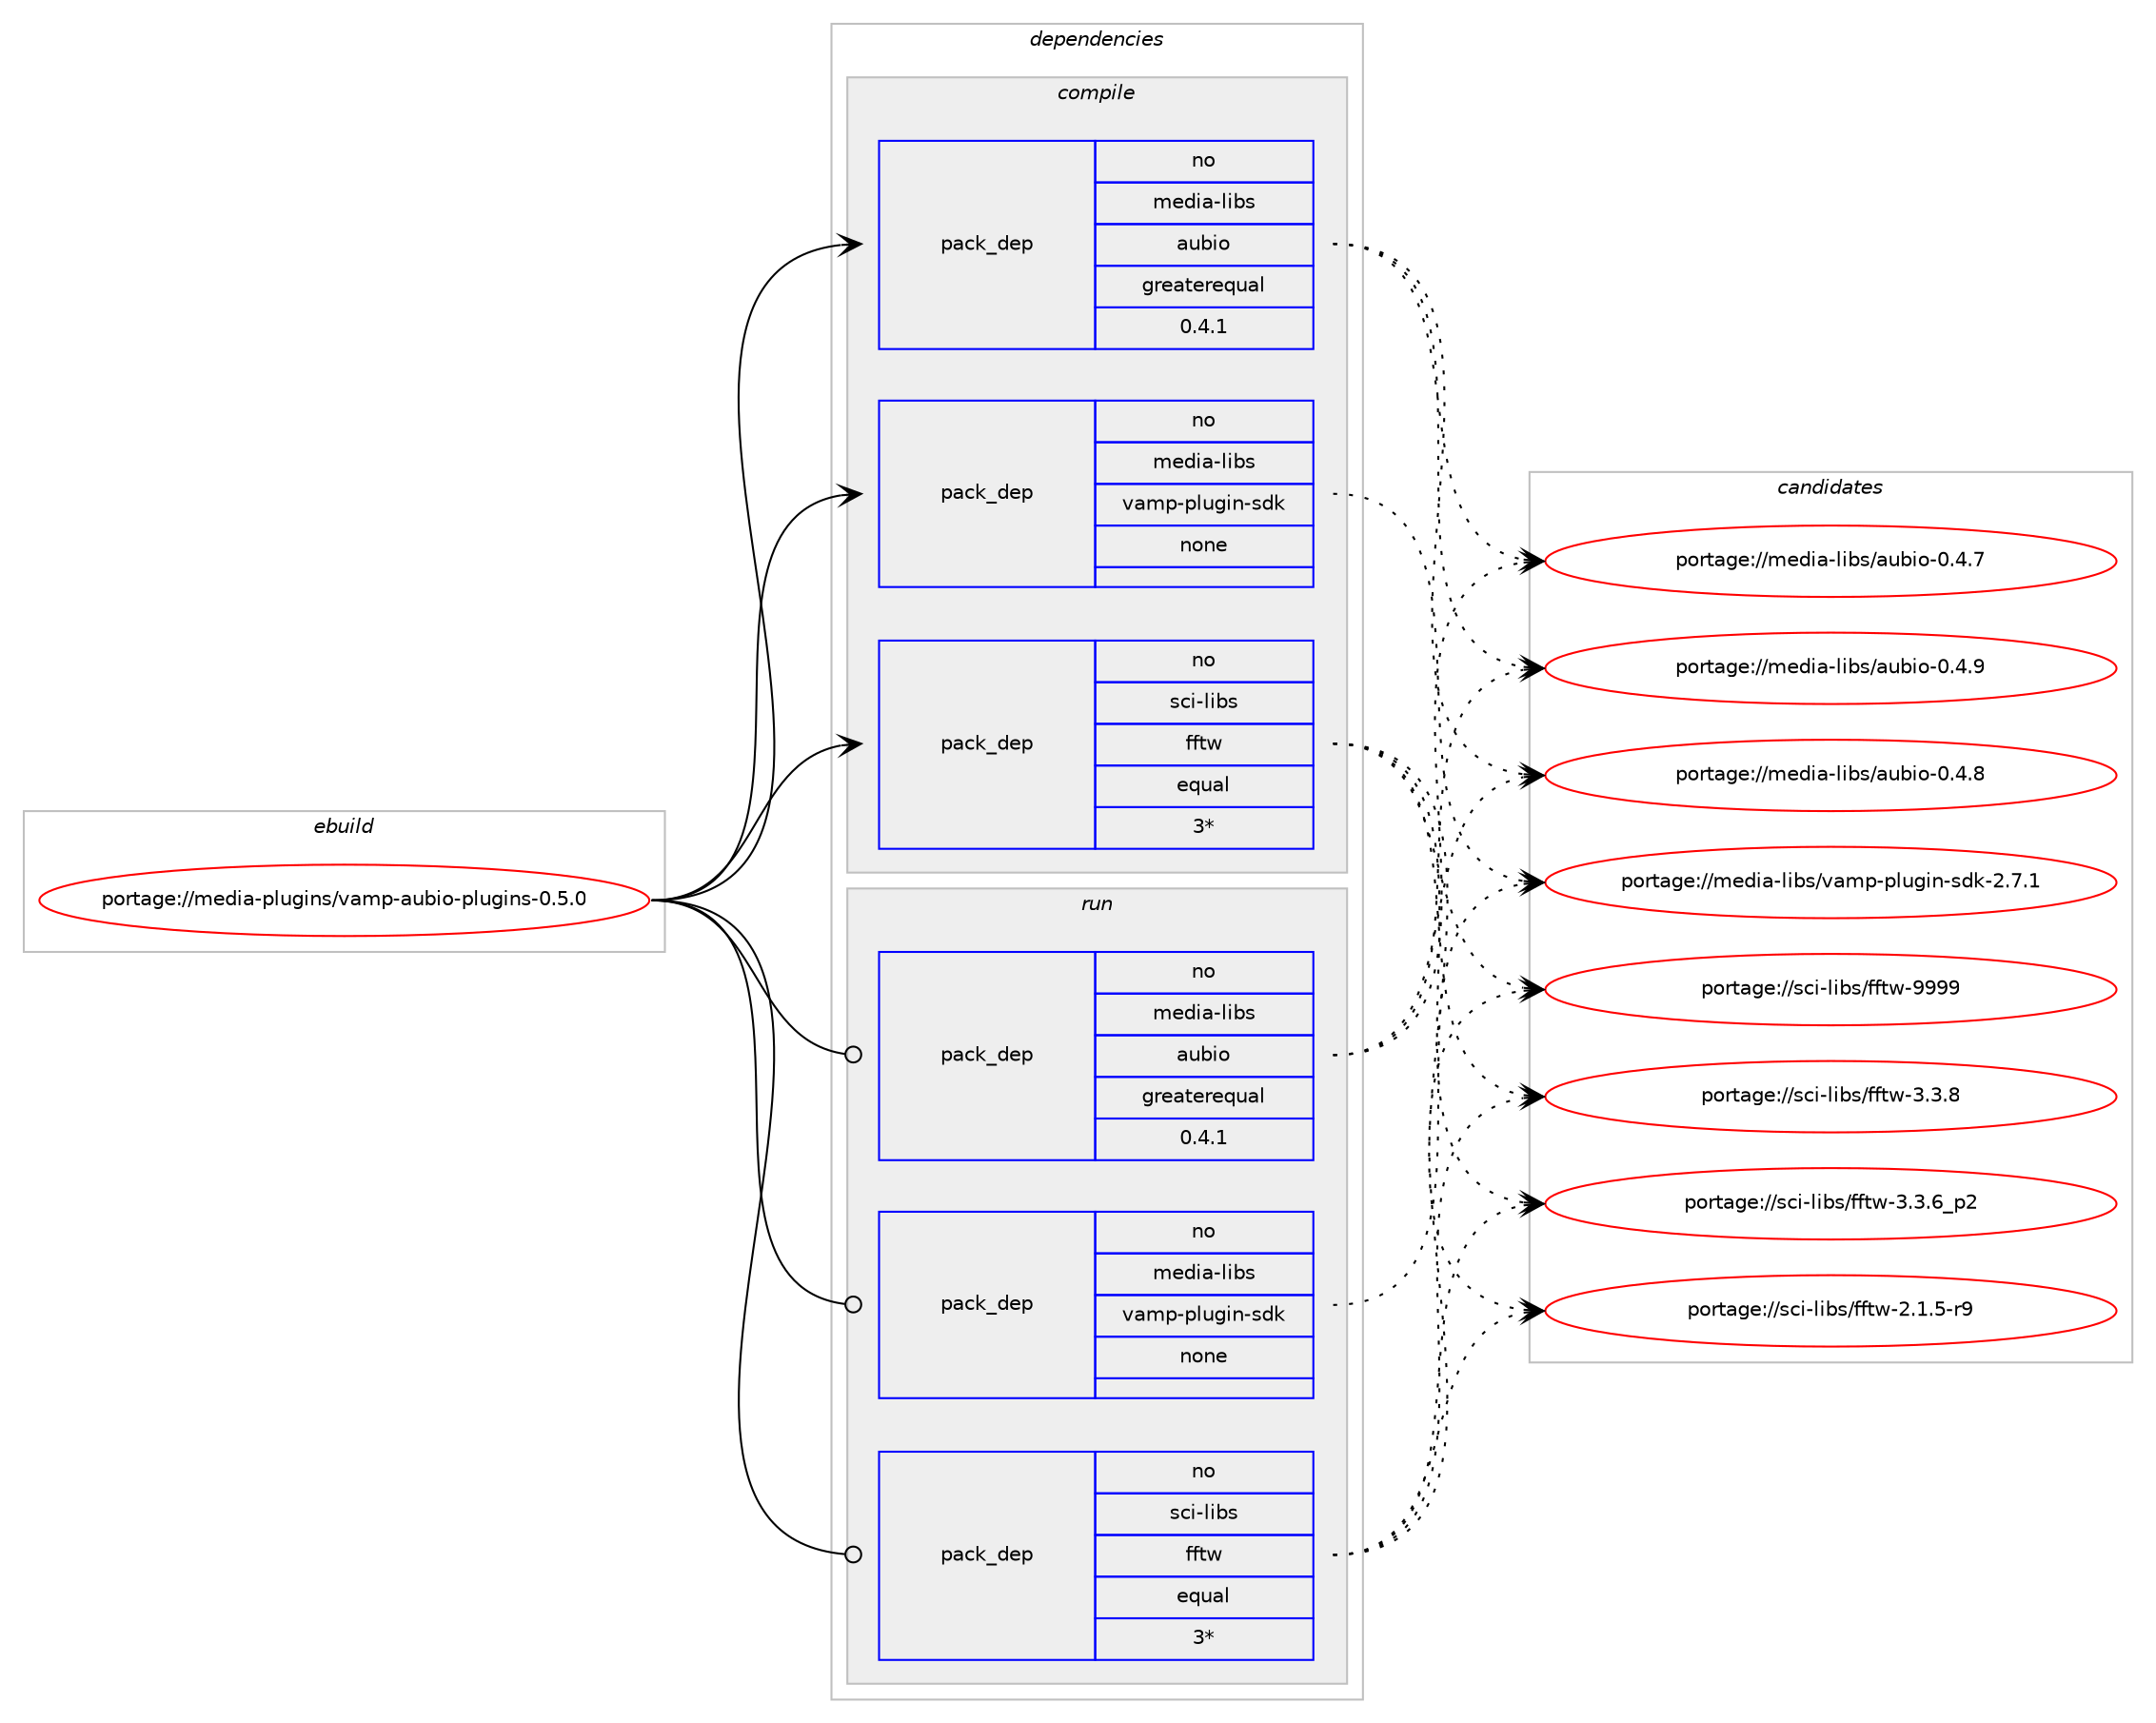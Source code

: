 digraph prolog {

# *************
# Graph options
# *************

newrank=true;
concentrate=true;
compound=true;
graph [rankdir=LR,fontname=Helvetica,fontsize=10,ranksep=1.5];#, ranksep=2.5, nodesep=0.2];
edge  [arrowhead=vee];
node  [fontname=Helvetica,fontsize=10];

# **********
# The ebuild
# **********

subgraph cluster_leftcol {
color=gray;
label=<<i>ebuild</i>>;
id [label="portage://media-plugins/vamp-aubio-plugins-0.5.0", color=red, width=4, href="../media-plugins/vamp-aubio-plugins-0.5.0.svg"];
}

# ****************
# The dependencies
# ****************

subgraph cluster_midcol {
color=gray;
label=<<i>dependencies</i>>;
subgraph cluster_compile {
fillcolor="#eeeeee";
style=filled;
label=<<i>compile</i>>;
subgraph pack151316 {
dependency199474 [label=<<TABLE BORDER="0" CELLBORDER="1" CELLSPACING="0" CELLPADDING="4" WIDTH="220"><TR><TD ROWSPAN="6" CELLPADDING="30">pack_dep</TD></TR><TR><TD WIDTH="110">no</TD></TR><TR><TD>media-libs</TD></TR><TR><TD>aubio</TD></TR><TR><TD>greaterequal</TD></TR><TR><TD>0.4.1</TD></TR></TABLE>>, shape=none, color=blue];
}
id:e -> dependency199474:w [weight=20,style="solid",arrowhead="vee"];
subgraph pack151317 {
dependency199475 [label=<<TABLE BORDER="0" CELLBORDER="1" CELLSPACING="0" CELLPADDING="4" WIDTH="220"><TR><TD ROWSPAN="6" CELLPADDING="30">pack_dep</TD></TR><TR><TD WIDTH="110">no</TD></TR><TR><TD>media-libs</TD></TR><TR><TD>vamp-plugin-sdk</TD></TR><TR><TD>none</TD></TR><TR><TD></TD></TR></TABLE>>, shape=none, color=blue];
}
id:e -> dependency199475:w [weight=20,style="solid",arrowhead="vee"];
subgraph pack151318 {
dependency199476 [label=<<TABLE BORDER="0" CELLBORDER="1" CELLSPACING="0" CELLPADDING="4" WIDTH="220"><TR><TD ROWSPAN="6" CELLPADDING="30">pack_dep</TD></TR><TR><TD WIDTH="110">no</TD></TR><TR><TD>sci-libs</TD></TR><TR><TD>fftw</TD></TR><TR><TD>equal</TD></TR><TR><TD>3*</TD></TR></TABLE>>, shape=none, color=blue];
}
id:e -> dependency199476:w [weight=20,style="solid",arrowhead="vee"];
}
subgraph cluster_compileandrun {
fillcolor="#eeeeee";
style=filled;
label=<<i>compile and run</i>>;
}
subgraph cluster_run {
fillcolor="#eeeeee";
style=filled;
label=<<i>run</i>>;
subgraph pack151319 {
dependency199477 [label=<<TABLE BORDER="0" CELLBORDER="1" CELLSPACING="0" CELLPADDING="4" WIDTH="220"><TR><TD ROWSPAN="6" CELLPADDING="30">pack_dep</TD></TR><TR><TD WIDTH="110">no</TD></TR><TR><TD>media-libs</TD></TR><TR><TD>aubio</TD></TR><TR><TD>greaterequal</TD></TR><TR><TD>0.4.1</TD></TR></TABLE>>, shape=none, color=blue];
}
id:e -> dependency199477:w [weight=20,style="solid",arrowhead="odot"];
subgraph pack151320 {
dependency199478 [label=<<TABLE BORDER="0" CELLBORDER="1" CELLSPACING="0" CELLPADDING="4" WIDTH="220"><TR><TD ROWSPAN="6" CELLPADDING="30">pack_dep</TD></TR><TR><TD WIDTH="110">no</TD></TR><TR><TD>media-libs</TD></TR><TR><TD>vamp-plugin-sdk</TD></TR><TR><TD>none</TD></TR><TR><TD></TD></TR></TABLE>>, shape=none, color=blue];
}
id:e -> dependency199478:w [weight=20,style="solid",arrowhead="odot"];
subgraph pack151321 {
dependency199479 [label=<<TABLE BORDER="0" CELLBORDER="1" CELLSPACING="0" CELLPADDING="4" WIDTH="220"><TR><TD ROWSPAN="6" CELLPADDING="30">pack_dep</TD></TR><TR><TD WIDTH="110">no</TD></TR><TR><TD>sci-libs</TD></TR><TR><TD>fftw</TD></TR><TR><TD>equal</TD></TR><TR><TD>3*</TD></TR></TABLE>>, shape=none, color=blue];
}
id:e -> dependency199479:w [weight=20,style="solid",arrowhead="odot"];
}
}

# **************
# The candidates
# **************

subgraph cluster_choices {
rank=same;
color=gray;
label=<<i>candidates</i>>;

subgraph choice151316 {
color=black;
nodesep=1;
choice109101100105974510810598115479711798105111454846524657 [label="portage://media-libs/aubio-0.4.9", color=red, width=4,href="../media-libs/aubio-0.4.9.svg"];
choice109101100105974510810598115479711798105111454846524656 [label="portage://media-libs/aubio-0.4.8", color=red, width=4,href="../media-libs/aubio-0.4.8.svg"];
choice109101100105974510810598115479711798105111454846524655 [label="portage://media-libs/aubio-0.4.7", color=red, width=4,href="../media-libs/aubio-0.4.7.svg"];
dependency199474:e -> choice109101100105974510810598115479711798105111454846524657:w [style=dotted,weight="100"];
dependency199474:e -> choice109101100105974510810598115479711798105111454846524656:w [style=dotted,weight="100"];
dependency199474:e -> choice109101100105974510810598115479711798105111454846524655:w [style=dotted,weight="100"];
}
subgraph choice151317 {
color=black;
nodesep=1;
choice10910110010597451081059811547118971091124511210811710310511045115100107455046554649 [label="portage://media-libs/vamp-plugin-sdk-2.7.1", color=red, width=4,href="../media-libs/vamp-plugin-sdk-2.7.1.svg"];
dependency199475:e -> choice10910110010597451081059811547118971091124511210811710310511045115100107455046554649:w [style=dotted,weight="100"];
}
subgraph choice151318 {
color=black;
nodesep=1;
choice115991054510810598115471021021161194557575757 [label="portage://sci-libs/fftw-9999", color=red, width=4,href="../sci-libs/fftw-9999.svg"];
choice11599105451081059811547102102116119455146514656 [label="portage://sci-libs/fftw-3.3.8", color=red, width=4,href="../sci-libs/fftw-3.3.8.svg"];
choice115991054510810598115471021021161194551465146549511250 [label="portage://sci-libs/fftw-3.3.6_p2", color=red, width=4,href="../sci-libs/fftw-3.3.6_p2.svg"];
choice115991054510810598115471021021161194550464946534511457 [label="portage://sci-libs/fftw-2.1.5-r9", color=red, width=4,href="../sci-libs/fftw-2.1.5-r9.svg"];
dependency199476:e -> choice115991054510810598115471021021161194557575757:w [style=dotted,weight="100"];
dependency199476:e -> choice11599105451081059811547102102116119455146514656:w [style=dotted,weight="100"];
dependency199476:e -> choice115991054510810598115471021021161194551465146549511250:w [style=dotted,weight="100"];
dependency199476:e -> choice115991054510810598115471021021161194550464946534511457:w [style=dotted,weight="100"];
}
subgraph choice151319 {
color=black;
nodesep=1;
choice109101100105974510810598115479711798105111454846524657 [label="portage://media-libs/aubio-0.4.9", color=red, width=4,href="../media-libs/aubio-0.4.9.svg"];
choice109101100105974510810598115479711798105111454846524656 [label="portage://media-libs/aubio-0.4.8", color=red, width=4,href="../media-libs/aubio-0.4.8.svg"];
choice109101100105974510810598115479711798105111454846524655 [label="portage://media-libs/aubio-0.4.7", color=red, width=4,href="../media-libs/aubio-0.4.7.svg"];
dependency199477:e -> choice109101100105974510810598115479711798105111454846524657:w [style=dotted,weight="100"];
dependency199477:e -> choice109101100105974510810598115479711798105111454846524656:w [style=dotted,weight="100"];
dependency199477:e -> choice109101100105974510810598115479711798105111454846524655:w [style=dotted,weight="100"];
}
subgraph choice151320 {
color=black;
nodesep=1;
choice10910110010597451081059811547118971091124511210811710310511045115100107455046554649 [label="portage://media-libs/vamp-plugin-sdk-2.7.1", color=red, width=4,href="../media-libs/vamp-plugin-sdk-2.7.1.svg"];
dependency199478:e -> choice10910110010597451081059811547118971091124511210811710310511045115100107455046554649:w [style=dotted,weight="100"];
}
subgraph choice151321 {
color=black;
nodesep=1;
choice115991054510810598115471021021161194557575757 [label="portage://sci-libs/fftw-9999", color=red, width=4,href="../sci-libs/fftw-9999.svg"];
choice11599105451081059811547102102116119455146514656 [label="portage://sci-libs/fftw-3.3.8", color=red, width=4,href="../sci-libs/fftw-3.3.8.svg"];
choice115991054510810598115471021021161194551465146549511250 [label="portage://sci-libs/fftw-3.3.6_p2", color=red, width=4,href="../sci-libs/fftw-3.3.6_p2.svg"];
choice115991054510810598115471021021161194550464946534511457 [label="portage://sci-libs/fftw-2.1.5-r9", color=red, width=4,href="../sci-libs/fftw-2.1.5-r9.svg"];
dependency199479:e -> choice115991054510810598115471021021161194557575757:w [style=dotted,weight="100"];
dependency199479:e -> choice11599105451081059811547102102116119455146514656:w [style=dotted,weight="100"];
dependency199479:e -> choice115991054510810598115471021021161194551465146549511250:w [style=dotted,weight="100"];
dependency199479:e -> choice115991054510810598115471021021161194550464946534511457:w [style=dotted,weight="100"];
}
}

}
